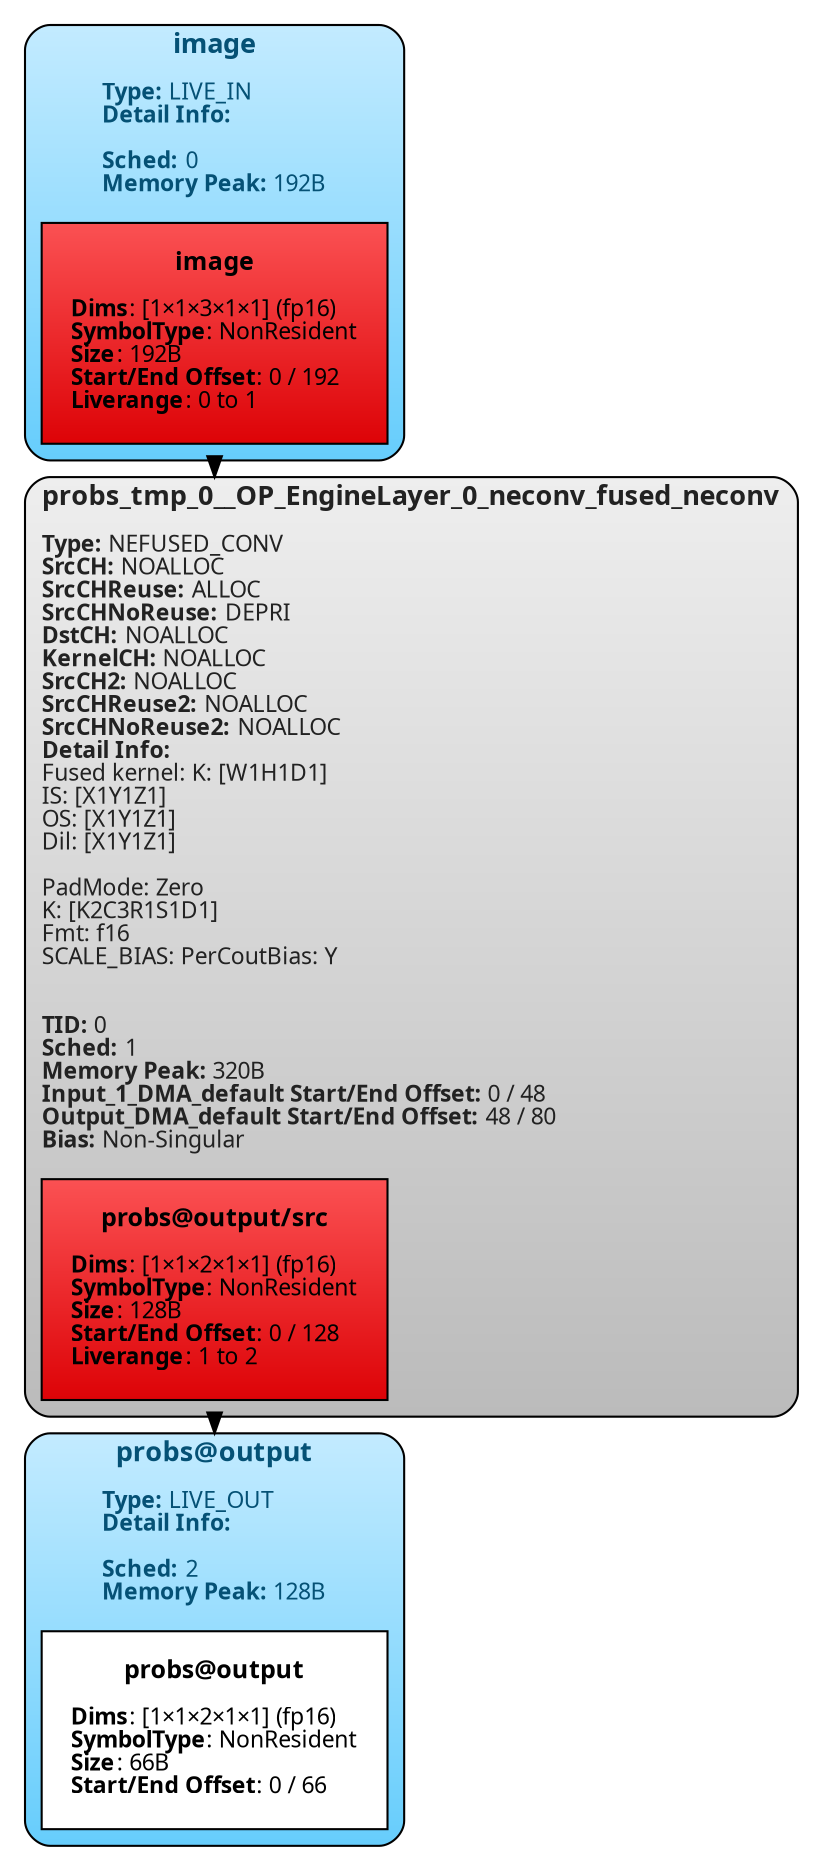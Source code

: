digraph G {
	fontname="Arial Unicode MS"
	graph[compound=true];
	subgraph "cluster_image_O" {
		style=rounded
		fontsize=11
		bgcolor="#66CDFC:#C3EBFF"
		gradientangle=90
		fontcolor="#055175"
		label=<<font point-size='13' face='Arial Rounded MT Bold'>image</font><br/><br align='left'/>
<font face='Arial Rounded MT Bold'>Type:</font> LIVE_IN<br align='left'/>
<font face='Arial Rounded MT Bold'>Detail Info:</font> <br align='left'/><br align='left'/>
<font face='Arial Rounded MT Bold'>Sched:</font> 0<br align='left'/>
<font face='Arial Rounded MT Bold'>Memory Peak:</font> 192B<br align='left'/>
>;

		"image_T" [label=<<font point-size='12' face='Arial Rounded MT Bold'>image</font><br/><br align='left'/>

<font face='Arial Rounded MT Bold'>Dims</font>: [1×1×3×1×1] (fp16)<br align='left'/>
<font face='Arial Rounded MT Bold'>SymbolType</font>: NonResident<br align='left'/>
<font face='Arial Rounded MT Bold'>Size</font>: 192B<br align='left'/>
<font face='Arial Rounded MT Bold'>Start/End Offset</font>: 0 / 192<br align='left'/>
<font face='Arial Rounded MT Bold'>Liverange</font>: 0 to 1<br align='left'/>>,shape=box,style=filled,gradientangle=270,margin=.2,fontname="Arial Unicode MS",fontsize=11,fillcolor="#FB5153:#DD0307"];

	}
	subgraph "cluster_probs@output_O" {
		style=rounded
		fontsize=11
		bgcolor="#66CDFC:#C3EBFF"
		gradientangle=90
		fontcolor="#055175"
		label=<<font point-size='13' face='Arial Rounded MT Bold'>probs@output</font><br/><br align='left'/>
<font face='Arial Rounded MT Bold'>Type:</font> LIVE_OUT<br align='left'/>
<font face='Arial Rounded MT Bold'>Detail Info:</font> <br align='left'/><br align='left'/>
<font face='Arial Rounded MT Bold'>Sched:</font> 2<br align='left'/>
<font face='Arial Rounded MT Bold'>Memory Peak:</font> 128B<br align='left'/>
>;

		"probs@output_T" [label=<<font point-size='12' face='Arial Rounded MT Bold'>probs@output</font><br/><br align='left'/>

<font face='Arial Rounded MT Bold'>Dims</font>: [1×1×2×1×1] (fp16)<br align='left'/>
<font face='Arial Rounded MT Bold'>SymbolType</font>: NonResident<br align='left'/>
<font face='Arial Rounded MT Bold'>Size</font>: 66B<br align='left'/>
<font face='Arial Rounded MT Bold'>Start/End Offset</font>: 0 / 66<br align='left'/>>,shape=box,style=filled,gradientangle=270,margin=.2,fontname="Arial Unicode MS",fontsize=11,fillcolor=white];

	}
	subgraph "cluster_probs_tmp_0__OP_EngineLayer_0_neconv_fused_neconv_O" {
		style=rounded
		fontsize=11
		bgcolor="#BBBBBB:#EEEEEE"
gradientangle=90
		fontcolor="#222222"
		pad=4
		label=<<font point-size='13' face='Arial Rounded MT Bold'>probs_tmp_0__OP_EngineLayer_0_neconv_fused_neconv</font><br/><br align='left'/>
<font face='Arial Rounded MT Bold'>Type:</font> NEFUSED_CONV<br align='left'/>
<font face='Arial Rounded MT Bold'>SrcCH:</font> NOALLOC<br align='left'/>
<font face='Arial Rounded MT Bold'>SrcCHReuse:</font> ALLOC<br align='left'/>
<font face='Arial Rounded MT Bold'>SrcCHNoReuse:</font> DEPRI<br align='left'/>
<font face='Arial Rounded MT Bold'>DstCH:</font> NOALLOC<br align='left'/>
<font face='Arial Rounded MT Bold'>KernelCH:</font> NOALLOC<br align='left'/>
<font face='Arial Rounded MT Bold'>SrcCH2:</font> NOALLOC<br align='left'/>
<font face='Arial Rounded MT Bold'>SrcCHReuse2:</font> NOALLOC<br align='left'/>
<font face='Arial Rounded MT Bold'>SrcCHNoReuse2:</font> NOALLOC<br align='left'/>
<font face='Arial Rounded MT Bold'>Detail Info:</font> <br align='left'/>Fused kernel: K: [W1H1D1]<br align='left'/>IS: [X1Y1Z1]<br align='left'/>OS: [X1Y1Z1]<br align='left'/>Dil: [X1Y1Z1]<br align='left'/><br align='left'/>PadMode: Zero<br align='left'/>K: [K2C3R1S1D1]<br align='left'/>Fmt: f16<br align='left'/>SCALE_BIAS: PerCoutBias: Y<br align='left'/><br align='left'/><br align='left'/>
<font face='Arial Rounded MT Bold'>TID:</font> 0<br align='left'/>
<font face='Arial Rounded MT Bold'>Sched:</font> 1<br align='left'/>
<font face='Arial Rounded MT Bold'>Memory Peak:</font> 320B<br align='left'/>
<font face='Arial Rounded MT Bold'>Input_1_DMA_default Start/End Offset:</font> 0 / 48<br align='left'/>
<font face='Arial Rounded MT Bold'>Output_DMA_default Start/End Offset:</font> 48 / 80<br align='left'/>
<font face='Arial Rounded MT Bold'>Bias:</font> Non-Singular<br align='left'/>
>;

		"probs@output/src_T" [label=<<font point-size='12' face='Arial Rounded MT Bold'>probs@output/src</font><br/><br align='left'/>

<font face='Arial Rounded MT Bold'>Dims</font>: [1×1×2×1×1] (fp16)<br align='left'/>
<font face='Arial Rounded MT Bold'>SymbolType</font>: NonResident<br align='left'/>
<font face='Arial Rounded MT Bold'>Size</font>: 128B<br align='left'/>
<font face='Arial Rounded MT Bold'>Start/End Offset</font>: 0 / 128<br align='left'/>
<font face='Arial Rounded MT Bold'>Liverange</font>: 1 to 2<br align='left'/>>,shape=box,style=filled,gradientangle=270,margin=.2,fontname="Arial Unicode MS",fontsize=11,fillcolor="#FB5153:#DD0307"];

	}
	"image_T" -> "probs@output/src_T" [ltail="cluster_image_O", lhead="cluster_probs_tmp_0__OP_EngineLayer_0_neconv_fused_neconv_O"];
	"probs@output/src_T" -> "probs@output_T" [ltail="cluster_probs_tmp_0__OP_EngineLayer_0_neconv_fused_neconv_O", lhead="cluster_probs@output_O"];
}

